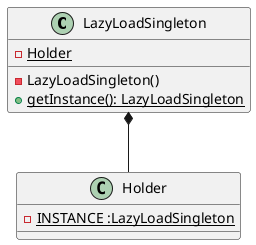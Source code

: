 @startuml
'https://plantuml.com/class-diagram

class LazyLoadSingleton{
    -LazyLoadSingleton()
    -{static} Holder

+{static} getInstance(): LazyLoadSingleton

}

class Holder {
-{static}  INSTANCE :LazyLoadSingleton
}


LazyLoadSingleton *-- Holder
@enduml